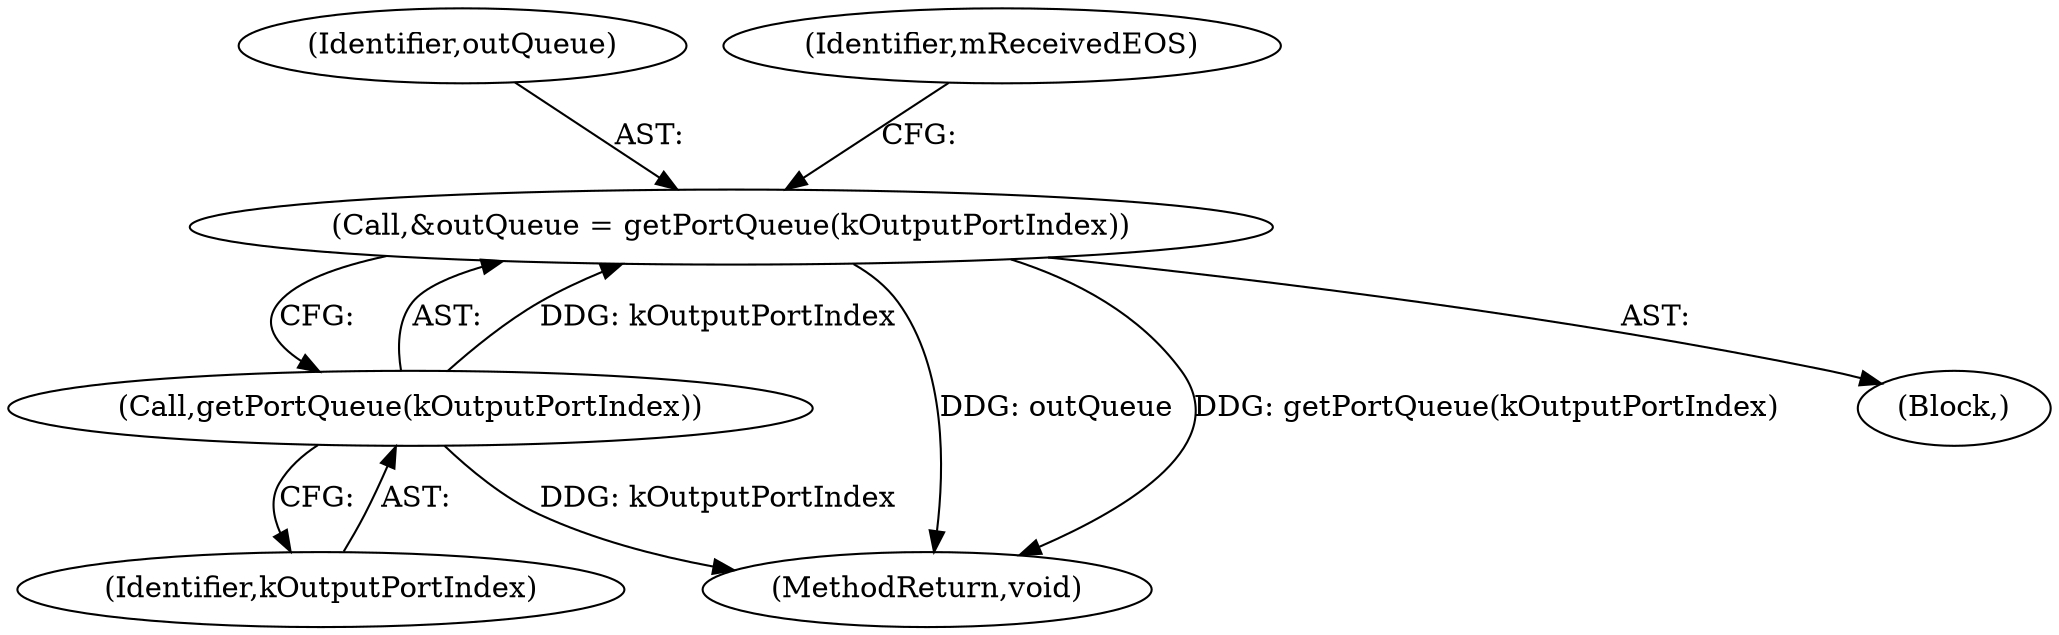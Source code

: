 digraph "0_Android_918eeaa29d99d257282fafec931b4bda0e3bae12_3@pointer" {
"1000125" [label="(Call,&outQueue = getPortQueue(kOutputPortIndex))"];
"1000127" [label="(Call,getPortQueue(kOutputPortIndex))"];
"1000128" [label="(Identifier,kOutputPortIndex)"];
"1000127" [label="(Call,getPortQueue(kOutputPortIndex))"];
"1000126" [label="(Identifier,outQueue)"];
"1000125" [label="(Call,&outQueue = getPortQueue(kOutputPortIndex))"];
"1000131" [label="(Identifier,mReceivedEOS)"];
"1000676" [label="(MethodReturn,void)"];
"1000110" [label="(Block,)"];
"1000125" -> "1000110"  [label="AST: "];
"1000125" -> "1000127"  [label="CFG: "];
"1000126" -> "1000125"  [label="AST: "];
"1000127" -> "1000125"  [label="AST: "];
"1000131" -> "1000125"  [label="CFG: "];
"1000125" -> "1000676"  [label="DDG: outQueue"];
"1000125" -> "1000676"  [label="DDG: getPortQueue(kOutputPortIndex)"];
"1000127" -> "1000125"  [label="DDG: kOutputPortIndex"];
"1000127" -> "1000128"  [label="CFG: "];
"1000128" -> "1000127"  [label="AST: "];
"1000127" -> "1000676"  [label="DDG: kOutputPortIndex"];
}
